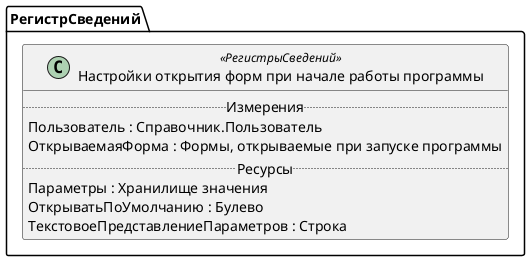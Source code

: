 ﻿@startuml НастройкиОткрытияФормПриНачалеРаботыСистемы
'!include templates.wsd
'..\include templates.wsd
class РегистрСведений.НастройкиОткрытияФормПриНачалеРаботыСистемы as "Настройки открытия форм при начале работы программы" <<РегистрыСведений>>
{
..Измерения..
Пользователь : Справочник.Пользователь
ОткрываемаяФорма : Формы, открываемые при запуске программы
..Ресурсы..
Параметры : Хранилище значения
ОткрыватьПоУмолчанию : Булево
ТекстовоеПредставлениеПараметров : Строка
}
@enduml
